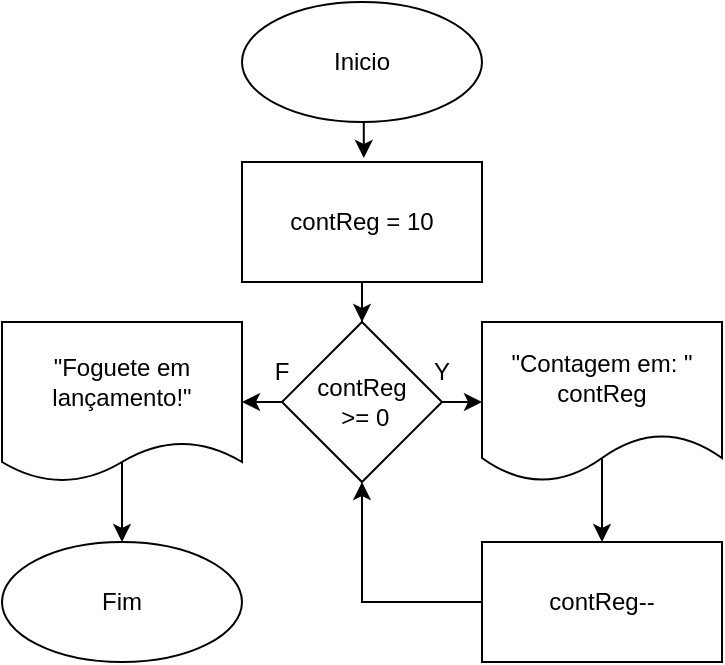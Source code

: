 <mxfile version="24.0.5" type="github">
  <diagram name="Página-1" id="nvBMe-nomqiRqaQALNnn">
    <mxGraphModel dx="479" dy="299" grid="1" gridSize="10" guides="1" tooltips="1" connect="1" arrows="1" fold="1" page="1" pageScale="1" pageWidth="827" pageHeight="1169" math="0" shadow="0">
      <root>
        <mxCell id="0" />
        <mxCell id="1" parent="0" />
        <mxCell id="1n_k6fOb5frHbT9wFHrZ-1" value="" style="ellipse;whiteSpace=wrap;html=1;" parent="1" vertex="1">
          <mxGeometry x="240" y="40" width="120" height="60" as="geometry" />
        </mxCell>
        <mxCell id="1n_k6fOb5frHbT9wFHrZ-3" value="Inicio" style="text;html=1;align=center;verticalAlign=middle;whiteSpace=wrap;rounded=0;" parent="1" vertex="1">
          <mxGeometry x="270" y="55" width="60" height="30" as="geometry" />
        </mxCell>
        <mxCell id="tE4mEvPrY0JwQA2ybxxH-8" style="edgeStyle=orthogonalEdgeStyle;rounded=0;orthogonalLoop=1;jettySize=auto;html=1;exitX=0.5;exitY=1;exitDx=0;exitDy=0;" edge="1" parent="1" source="tE4mEvPrY0JwQA2ybxxH-1" target="tE4mEvPrY0JwQA2ybxxH-6">
          <mxGeometry relative="1" as="geometry" />
        </mxCell>
        <mxCell id="tE4mEvPrY0JwQA2ybxxH-1" value="" style="rounded=0;whiteSpace=wrap;html=1;" vertex="1" parent="1">
          <mxGeometry x="240" y="120" width="120" height="60" as="geometry" />
        </mxCell>
        <mxCell id="tE4mEvPrY0JwQA2ybxxH-3" value="contReg = 10" style="text;html=1;align=center;verticalAlign=middle;whiteSpace=wrap;rounded=0;" vertex="1" parent="1">
          <mxGeometry x="250" y="135" width="100" height="30" as="geometry" />
        </mxCell>
        <mxCell id="tE4mEvPrY0JwQA2ybxxH-5" style="edgeStyle=orthogonalEdgeStyle;rounded=0;orthogonalLoop=1;jettySize=auto;html=1;exitX=0.5;exitY=1;exitDx=0;exitDy=0;entryX=0.515;entryY=-0.034;entryDx=0;entryDy=0;entryPerimeter=0;" edge="1" parent="1">
          <mxGeometry relative="1" as="geometry">
            <mxPoint x="299.1" y="100.0" as="sourcePoint" />
            <mxPoint x="300.9" y="117.96" as="targetPoint" />
          </mxGeometry>
        </mxCell>
        <mxCell id="tE4mEvPrY0JwQA2ybxxH-6" value="" style="rhombus;whiteSpace=wrap;html=1;" vertex="1" parent="1">
          <mxGeometry x="260" y="200" width="80" height="80" as="geometry" />
        </mxCell>
        <mxCell id="tE4mEvPrY0JwQA2ybxxH-9" style="edgeStyle=orthogonalEdgeStyle;rounded=0;orthogonalLoop=1;jettySize=auto;html=1;exitX=1;exitY=0.5;exitDx=0;exitDy=0;" edge="1" parent="1" source="tE4mEvPrY0JwQA2ybxxH-7">
          <mxGeometry relative="1" as="geometry">
            <mxPoint x="360" y="239.857" as="targetPoint" />
          </mxGeometry>
        </mxCell>
        <mxCell id="tE4mEvPrY0JwQA2ybxxH-16" style="edgeStyle=orthogonalEdgeStyle;rounded=0;orthogonalLoop=1;jettySize=auto;html=1;exitX=0;exitY=0.5;exitDx=0;exitDy=0;entryX=1;entryY=0.5;entryDx=0;entryDy=0;" edge="1" parent="1" source="tE4mEvPrY0JwQA2ybxxH-7" target="tE4mEvPrY0JwQA2ybxxH-15">
          <mxGeometry relative="1" as="geometry" />
        </mxCell>
        <mxCell id="tE4mEvPrY0JwQA2ybxxH-7" value="contReg&lt;div&gt;&amp;nbsp;&amp;gt;=&amp;nbsp;&lt;span style=&quot;background-color: initial;&quot;&gt;0&lt;/span&gt;&lt;/div&gt;" style="text;html=1;align=center;verticalAlign=middle;whiteSpace=wrap;rounded=0;" vertex="1" parent="1">
          <mxGeometry x="260" y="225" width="80" height="30" as="geometry" />
        </mxCell>
        <mxCell id="tE4mEvPrY0JwQA2ybxxH-11" style="edgeStyle=orthogonalEdgeStyle;rounded=0;orthogonalLoop=1;jettySize=auto;html=1;exitX=0.594;exitY=0.741;exitDx=0;exitDy=0;exitPerimeter=0;" edge="1" parent="1" source="tE4mEvPrY0JwQA2ybxxH-10">
          <mxGeometry relative="1" as="geometry">
            <mxPoint x="420" y="310" as="targetPoint" />
            <Array as="points">
              <mxPoint x="420" y="259" />
            </Array>
          </mxGeometry>
        </mxCell>
        <mxCell id="tE4mEvPrY0JwQA2ybxxH-10" value="&quot;Contagem em: &quot; contReg" style="shape=document;whiteSpace=wrap;html=1;boundedLbl=1;" vertex="1" parent="1">
          <mxGeometry x="360" y="200" width="120" height="80" as="geometry" />
        </mxCell>
        <mxCell id="tE4mEvPrY0JwQA2ybxxH-14" style="edgeStyle=orthogonalEdgeStyle;rounded=0;orthogonalLoop=1;jettySize=auto;html=1;exitX=0;exitY=0.5;exitDx=0;exitDy=0;entryX=0.5;entryY=1;entryDx=0;entryDy=0;" edge="1" parent="1" source="tE4mEvPrY0JwQA2ybxxH-12" target="tE4mEvPrY0JwQA2ybxxH-6">
          <mxGeometry relative="1" as="geometry" />
        </mxCell>
        <mxCell id="tE4mEvPrY0JwQA2ybxxH-12" value="contReg--" style="rounded=0;whiteSpace=wrap;html=1;" vertex="1" parent="1">
          <mxGeometry x="360" y="310" width="120" height="60" as="geometry" />
        </mxCell>
        <mxCell id="tE4mEvPrY0JwQA2ybxxH-22" style="edgeStyle=orthogonalEdgeStyle;rounded=0;orthogonalLoop=1;jettySize=auto;html=1;exitX=0.989;exitY=0.562;exitDx=0;exitDy=0;exitPerimeter=0;" edge="1" parent="1" source="tE4mEvPrY0JwQA2ybxxH-15" target="tE4mEvPrY0JwQA2ybxxH-19">
          <mxGeometry relative="1" as="geometry">
            <Array as="points">
              <mxPoint x="180" y="245" />
            </Array>
          </mxGeometry>
        </mxCell>
        <mxCell id="tE4mEvPrY0JwQA2ybxxH-15" value="&quot;Foguete em lançamento!&quot;" style="shape=document;whiteSpace=wrap;html=1;boundedLbl=1;size=0.25;" vertex="1" parent="1">
          <mxGeometry x="120" y="200" width="120" height="80" as="geometry" />
        </mxCell>
        <mxCell id="tE4mEvPrY0JwQA2ybxxH-19" value="Fim" style="ellipse;whiteSpace=wrap;html=1;" vertex="1" parent="1">
          <mxGeometry x="120" y="310" width="120" height="60" as="geometry" />
        </mxCell>
        <mxCell id="tE4mEvPrY0JwQA2ybxxH-23" value="Y" style="text;html=1;align=center;verticalAlign=middle;whiteSpace=wrap;rounded=0;" vertex="1" parent="1">
          <mxGeometry x="310" y="210" width="60" height="30" as="geometry" />
        </mxCell>
        <mxCell id="tE4mEvPrY0JwQA2ybxxH-24" value="F" style="text;html=1;align=center;verticalAlign=middle;whiteSpace=wrap;rounded=0;" vertex="1" parent="1">
          <mxGeometry x="230" y="210" width="60" height="30" as="geometry" />
        </mxCell>
      </root>
    </mxGraphModel>
  </diagram>
</mxfile>
